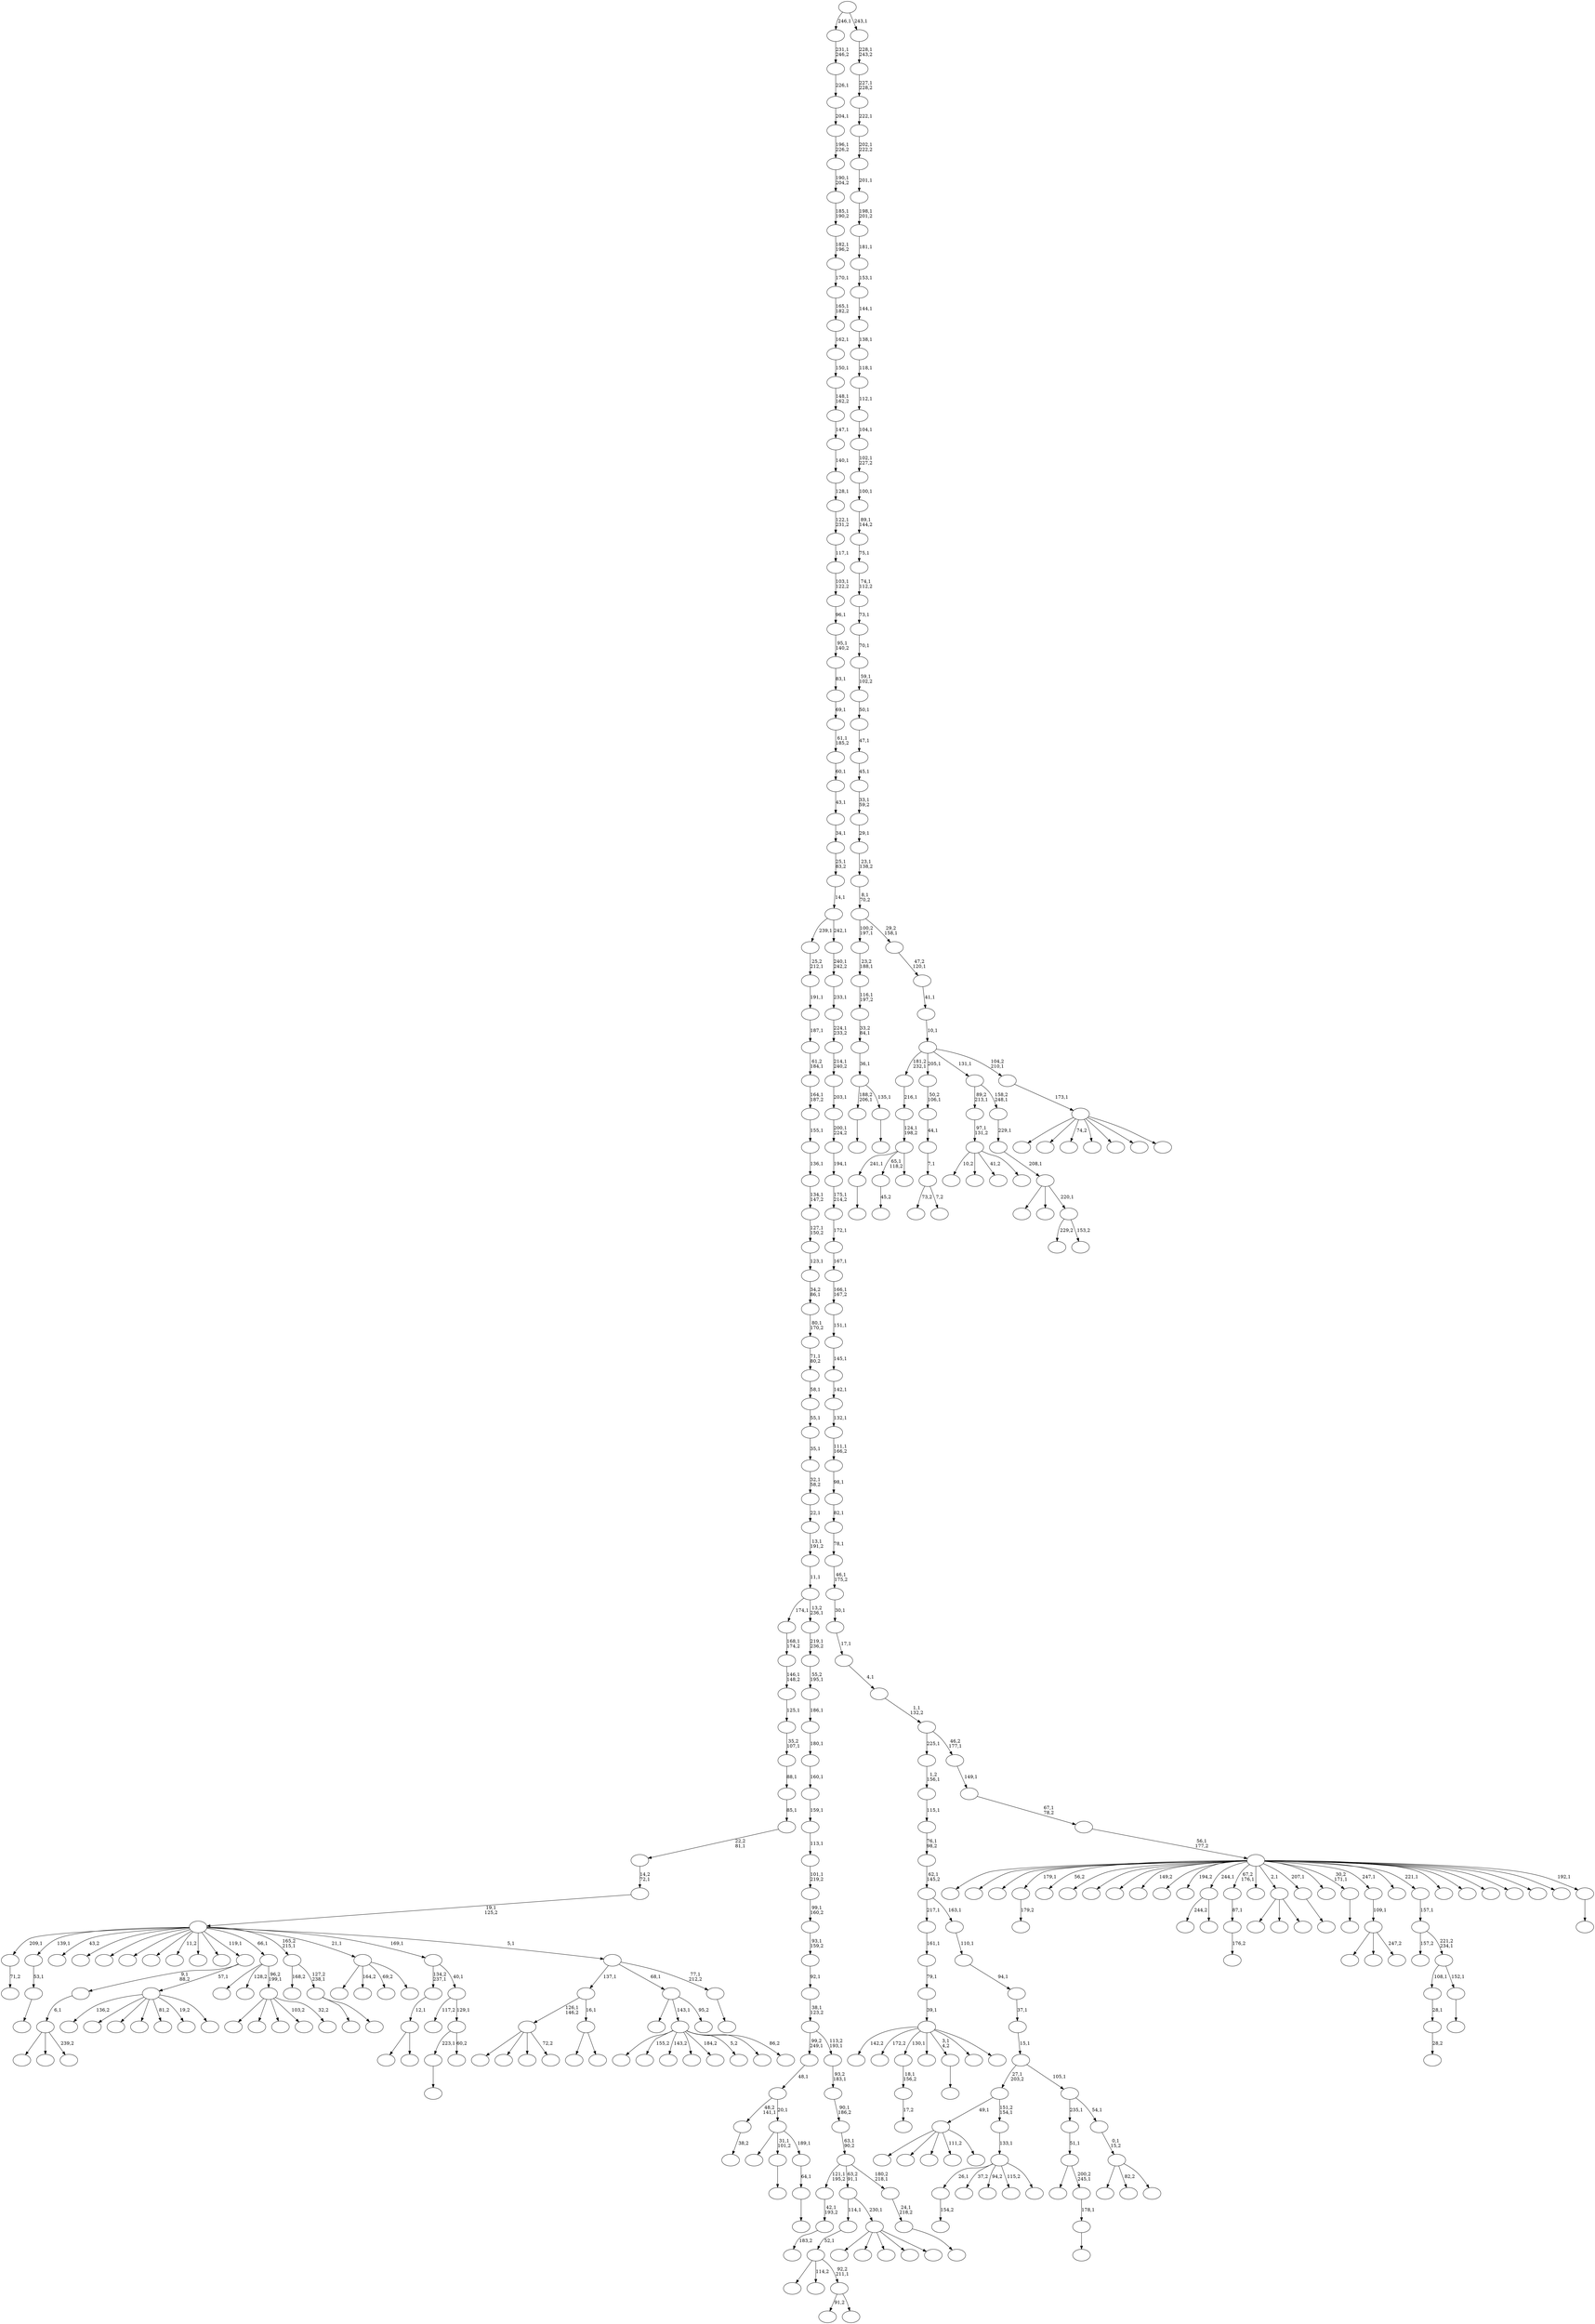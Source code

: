 digraph T {
	400 [label=""]
	399 [label=""]
	398 [label=""]
	397 [label=""]
	396 [label=""]
	395 [label=""]
	394 [label=""]
	393 [label=""]
	392 [label=""]
	391 [label=""]
	390 [label=""]
	389 [label=""]
	388 [label=""]
	387 [label=""]
	386 [label=""]
	385 [label=""]
	384 [label=""]
	383 [label=""]
	382 [label=""]
	381 [label=""]
	380 [label=""]
	379 [label=""]
	378 [label=""]
	377 [label=""]
	376 [label=""]
	375 [label=""]
	374 [label=""]
	373 [label=""]
	372 [label=""]
	371 [label=""]
	370 [label=""]
	369 [label=""]
	368 [label=""]
	367 [label=""]
	366 [label=""]
	365 [label=""]
	364 [label=""]
	363 [label=""]
	362 [label=""]
	361 [label=""]
	360 [label=""]
	359 [label=""]
	358 [label=""]
	357 [label=""]
	356 [label=""]
	355 [label=""]
	354 [label=""]
	353 [label=""]
	352 [label=""]
	351 [label=""]
	350 [label=""]
	349 [label=""]
	348 [label=""]
	347 [label=""]
	346 [label=""]
	345 [label=""]
	344 [label=""]
	343 [label=""]
	342 [label=""]
	341 [label=""]
	340 [label=""]
	339 [label=""]
	338 [label=""]
	337 [label=""]
	336 [label=""]
	335 [label=""]
	334 [label=""]
	333 [label=""]
	332 [label=""]
	331 [label=""]
	330 [label=""]
	329 [label=""]
	328 [label=""]
	327 [label=""]
	326 [label=""]
	325 [label=""]
	324 [label=""]
	323 [label=""]
	322 [label=""]
	321 [label=""]
	320 [label=""]
	319 [label=""]
	318 [label=""]
	317 [label=""]
	316 [label=""]
	315 [label=""]
	314 [label=""]
	313 [label=""]
	312 [label=""]
	311 [label=""]
	310 [label=""]
	309 [label=""]
	308 [label=""]
	307 [label=""]
	306 [label=""]
	305 [label=""]
	304 [label=""]
	303 [label=""]
	302 [label=""]
	301 [label=""]
	300 [label=""]
	299 [label=""]
	298 [label=""]
	297 [label=""]
	296 [label=""]
	295 [label=""]
	294 [label=""]
	293 [label=""]
	292 [label=""]
	291 [label=""]
	290 [label=""]
	289 [label=""]
	288 [label=""]
	287 [label=""]
	286 [label=""]
	285 [label=""]
	284 [label=""]
	283 [label=""]
	282 [label=""]
	281 [label=""]
	280 [label=""]
	279 [label=""]
	278 [label=""]
	277 [label=""]
	276 [label=""]
	275 [label=""]
	274 [label=""]
	273 [label=""]
	272 [label=""]
	271 [label=""]
	270 [label=""]
	269 [label=""]
	268 [label=""]
	267 [label=""]
	266 [label=""]
	265 [label=""]
	264 [label=""]
	263 [label=""]
	262 [label=""]
	261 [label=""]
	260 [label=""]
	259 [label=""]
	258 [label=""]
	257 [label=""]
	256 [label=""]
	255 [label=""]
	254 [label=""]
	253 [label=""]
	252 [label=""]
	251 [label=""]
	250 [label=""]
	249 [label=""]
	248 [label=""]
	247 [label=""]
	246 [label=""]
	245 [label=""]
	244 [label=""]
	243 [label=""]
	242 [label=""]
	241 [label=""]
	240 [label=""]
	239 [label=""]
	238 [label=""]
	237 [label=""]
	236 [label=""]
	235 [label=""]
	234 [label=""]
	233 [label=""]
	232 [label=""]
	231 [label=""]
	230 [label=""]
	229 [label=""]
	228 [label=""]
	227 [label=""]
	226 [label=""]
	225 [label=""]
	224 [label=""]
	223 [label=""]
	222 [label=""]
	221 [label=""]
	220 [label=""]
	219 [label=""]
	218 [label=""]
	217 [label=""]
	216 [label=""]
	215 [label=""]
	214 [label=""]
	213 [label=""]
	212 [label=""]
	211 [label=""]
	210 [label=""]
	209 [label=""]
	208 [label=""]
	207 [label=""]
	206 [label=""]
	205 [label=""]
	204 [label=""]
	203 [label=""]
	202 [label=""]
	201 [label=""]
	200 [label=""]
	199 [label=""]
	198 [label=""]
	197 [label=""]
	196 [label=""]
	195 [label=""]
	194 [label=""]
	193 [label=""]
	192 [label=""]
	191 [label=""]
	190 [label=""]
	189 [label=""]
	188 [label=""]
	187 [label=""]
	186 [label=""]
	185 [label=""]
	184 [label=""]
	183 [label=""]
	182 [label=""]
	181 [label=""]
	180 [label=""]
	179 [label=""]
	178 [label=""]
	177 [label=""]
	176 [label=""]
	175 [label=""]
	174 [label=""]
	173 [label=""]
	172 [label=""]
	171 [label=""]
	170 [label=""]
	169 [label=""]
	168 [label=""]
	167 [label=""]
	166 [label=""]
	165 [label=""]
	164 [label=""]
	163 [label=""]
	162 [label=""]
	161 [label=""]
	160 [label=""]
	159 [label=""]
	158 [label=""]
	157 [label=""]
	156 [label=""]
	155 [label=""]
	154 [label=""]
	153 [label=""]
	152 [label=""]
	151 [label=""]
	150 [label=""]
	149 [label=""]
	148 [label=""]
	147 [label=""]
	146 [label=""]
	145 [label=""]
	144 [label=""]
	143 [label=""]
	142 [label=""]
	141 [label=""]
	140 [label=""]
	139 [label=""]
	138 [label=""]
	137 [label=""]
	136 [label=""]
	135 [label=""]
	134 [label=""]
	133 [label=""]
	132 [label=""]
	131 [label=""]
	130 [label=""]
	129 [label=""]
	128 [label=""]
	127 [label=""]
	126 [label=""]
	125 [label=""]
	124 [label=""]
	123 [label=""]
	122 [label=""]
	121 [label=""]
	120 [label=""]
	119 [label=""]
	118 [label=""]
	117 [label=""]
	116 [label=""]
	115 [label=""]
	114 [label=""]
	113 [label=""]
	112 [label=""]
	111 [label=""]
	110 [label=""]
	109 [label=""]
	108 [label=""]
	107 [label=""]
	106 [label=""]
	105 [label=""]
	104 [label=""]
	103 [label=""]
	102 [label=""]
	101 [label=""]
	100 [label=""]
	99 [label=""]
	98 [label=""]
	97 [label=""]
	96 [label=""]
	95 [label=""]
	94 [label=""]
	93 [label=""]
	92 [label=""]
	91 [label=""]
	90 [label=""]
	89 [label=""]
	88 [label=""]
	87 [label=""]
	86 [label=""]
	85 [label=""]
	84 [label=""]
	83 [label=""]
	82 [label=""]
	81 [label=""]
	80 [label=""]
	79 [label=""]
	78 [label=""]
	77 [label=""]
	76 [label=""]
	75 [label=""]
	74 [label=""]
	73 [label=""]
	72 [label=""]
	71 [label=""]
	70 [label=""]
	69 [label=""]
	68 [label=""]
	67 [label=""]
	66 [label=""]
	65 [label=""]
	64 [label=""]
	63 [label=""]
	62 [label=""]
	61 [label=""]
	60 [label=""]
	59 [label=""]
	58 [label=""]
	57 [label=""]
	56 [label=""]
	55 [label=""]
	54 [label=""]
	53 [label=""]
	52 [label=""]
	51 [label=""]
	50 [label=""]
	49 [label=""]
	48 [label=""]
	47 [label=""]
	46 [label=""]
	45 [label=""]
	44 [label=""]
	43 [label=""]
	42 [label=""]
	41 [label=""]
	40 [label=""]
	39 [label=""]
	38 [label=""]
	37 [label=""]
	36 [label=""]
	35 [label=""]
	34 [label=""]
	33 [label=""]
	32 [label=""]
	31 [label=""]
	30 [label=""]
	29 [label=""]
	28 [label=""]
	27 [label=""]
	26 [label=""]
	25 [label=""]
	24 [label=""]
	23 [label=""]
	22 [label=""]
	21 [label=""]
	20 [label=""]
	19 [label=""]
	18 [label=""]
	17 [label=""]
	16 [label=""]
	15 [label=""]
	14 [label=""]
	13 [label=""]
	12 [label=""]
	11 [label=""]
	10 [label=""]
	9 [label=""]
	8 [label=""]
	7 [label=""]
	6 [label=""]
	5 [label=""]
	4 [label=""]
	3 [label=""]
	2 [label=""]
	1 [label=""]
	0 [label=""]
	390 -> 391 [label="179,2"]
	385 -> 386 [label=""]
	374 -> 375 [label="71,2"]
	372 -> 373 [label=""]
	371 -> 372 [label="53,1"]
	369 -> 370 [label="28,2"]
	368 -> 369 [label="28,1"]
	366 -> 367 [label="154,2"]
	361 -> 362 [label="17,2"]
	360 -> 361 [label="18,1\n156,2"]
	341 -> 342 [label=""]
	333 -> 334 [label="38,2"]
	327 -> 358 [label=""]
	327 -> 354 [label=""]
	327 -> 336 [label=""]
	327 -> 328 [label="72,2"]
	323 -> 365 [label="244,2"]
	323 -> 324 [label=""]
	319 -> 320 [label="45,2"]
	314 -> 315 [label="176,2"]
	313 -> 314 [label="87,1"]
	309 -> 310 [label=""]
	307 -> 308 [label=""]
	301 -> 302 [label=""]
	299 -> 385 [label="241,1"]
	299 -> 319 [label="65,1\n118,2"]
	299 -> 300 [label=""]
	298 -> 299 [label="124,1\n198,2"]
	297 -> 298 [label="216,1"]
	293 -> 349 [label="73,2"]
	293 -> 294 [label="7,2"]
	292 -> 293 [label="7,1"]
	291 -> 292 [label="44,1"]
	290 -> 291 [label="50,2\n106,1"]
	285 -> 318 [label=""]
	285 -> 316 [label=""]
	285 -> 286 [label=""]
	283 -> 284 [label="183,2"]
	282 -> 283 [label="42,1\n193,2"]
	280 -> 389 [label=""]
	280 -> 281 [label=""]
	279 -> 327 [label="126,1\n146,2"]
	279 -> 280 [label="16,1"]
	272 -> 273 [label=""]
	268 -> 388 [label="10,2"]
	268 -> 304 [label=""]
	268 -> 271 [label="41,2"]
	268 -> 269 [label=""]
	267 -> 268 [label="97,1\n131,2"]
	262 -> 263 [label=""]
	259 -> 303 [label="229,2"]
	259 -> 260 [label="153,2"]
	258 -> 347 [label=""]
	258 -> 322 [label=""]
	258 -> 259 [label="220,1"]
	257 -> 258 [label="208,1"]
	256 -> 257 [label="229,1"]
	255 -> 267 [label="89,2\n213,1"]
	255 -> 256 [label="158,2\n248,1"]
	252 -> 253 [label=""]
	251 -> 252 [label="64,1"]
	250 -> 364 [label=""]
	250 -> 341 [label="31,1\n101,2"]
	250 -> 251 [label="189,1"]
	249 -> 333 [label="48,2\n141,1"]
	249 -> 250 [label="20,1"]
	248 -> 249 [label="48,1"]
	246 -> 393 [label=""]
	246 -> 376 [label=""]
	246 -> 247 [label="239,2"]
	245 -> 246 [label="6,1"]
	242 -> 382 [label=""]
	242 -> 289 [label=""]
	242 -> 243 [label="247,2"]
	241 -> 242 [label="109,1"]
	237 -> 343 [label="91,2"]
	237 -> 238 [label=""]
	236 -> 355 [label=""]
	236 -> 312 [label="114,2"]
	236 -> 237 [label="92,2\n211,1"]
	235 -> 236 [label="52,1"]
	232 -> 317 [label=""]
	232 -> 233 [label=""]
	231 -> 232 [label="12,1"]
	229 -> 230 [label=""]
	228 -> 368 [label="108,1"]
	228 -> 229 [label="152,1"]
	227 -> 325 [label="157,2"]
	227 -> 228 [label="221,2\n234,1"]
	226 -> 227 [label="157,1"]
	220 -> 397 [label="142,2"]
	220 -> 381 [label="172,2"]
	220 -> 360 [label="130,1"]
	220 -> 357 [label=""]
	220 -> 301 [label="3,1\n4,2"]
	220 -> 277 [label=""]
	220 -> 221 [label=""]
	219 -> 220 [label="39,1"]
	218 -> 219 [label="79,1"]
	217 -> 218 [label="161,1"]
	208 -> 398 [label=""]
	208 -> 394 [label=""]
	208 -> 321 [label=""]
	208 -> 287 [label="111,2"]
	208 -> 209 [label=""]
	204 -> 205 [label=""]
	203 -> 204 [label="178,1"]
	202 -> 329 [label=""]
	202 -> 203 [label="200,2\n245,1"]
	201 -> 202 [label="51,1"]
	199 -> 379 [label="136,2"]
	199 -> 377 [label=""]
	199 -> 330 [label=""]
	199 -> 326 [label=""]
	199 -> 274 [label="81,2"]
	199 -> 212 [label="19,2"]
	199 -> 200 [label=""]
	198 -> 245 [label="9,1\n88,2"]
	198 -> 199 [label="57,1"]
	194 -> 380 [label=""]
	194 -> 340 [label=""]
	194 -> 339 [label=""]
	194 -> 266 [label="103,2"]
	194 -> 195 [label="32,2"]
	193 -> 331 [label=""]
	193 -> 288 [label="128,2"]
	193 -> 194 [label="96,2\n199,1"]
	191 -> 206 [label=""]
	191 -> 192 [label=""]
	190 -> 335 [label="168,2"]
	190 -> 191 [label="127,2\n238,1"]
	188 -> 396 [label=""]
	188 -> 363 [label="155,2"]
	188 -> 345 [label="143,2"]
	188 -> 295 [label=""]
	188 -> 278 [label="184,2"]
	188 -> 265 [label="5,2"]
	188 -> 214 [label=""]
	188 -> 189 [label="86,2"]
	186 -> 366 [label="26,1"]
	186 -> 353 [label="37,2"]
	186 -> 337 [label="94,2"]
	186 -> 240 [label="115,2"]
	186 -> 187 [label=""]
	185 -> 186 [label="133,1"]
	184 -> 208 [label="49,1"]
	184 -> 185 [label="151,2\n154,1"]
	182 -> 348 [label=""]
	182 -> 311 [label="164,2"]
	182 -> 305 [label="69,2"]
	182 -> 183 [label=""]
	180 -> 344 [label=""]
	180 -> 213 [label="82,2"]
	180 -> 181 [label=""]
	179 -> 180 [label="0,1\n15,2"]
	178 -> 201 [label="235,1"]
	178 -> 179 [label="54,1"]
	177 -> 184 [label="27,1\n203,2"]
	177 -> 178 [label="105,1"]
	176 -> 177 [label="15,1"]
	175 -> 176 [label="37,1"]
	174 -> 175 [label="94,1"]
	173 -> 174 [label="110,1"]
	172 -> 217 [label="217,1"]
	172 -> 173 [label="163,1"]
	171 -> 172 [label="62,1\n145,2"]
	170 -> 171 [label="76,1\n98,2"]
	169 -> 170 [label="115,1"]
	168 -> 169 [label="1,2\n156,1"]
	166 -> 207 [label=""]
	166 -> 188 [label="143,1"]
	166 -> 167 [label="95,2"]
	164 -> 392 [label=""]
	164 -> 338 [label=""]
	164 -> 234 [label=""]
	164 -> 225 [label=""]
	164 -> 165 [label=""]
	163 -> 235 [label="114,1"]
	163 -> 164 [label="230,1"]
	161 -> 307 [label="223,1"]
	161 -> 162 [label="60,2"]
	160 -> 270 [label="117,2"]
	160 -> 161 [label="129,1"]
	159 -> 231 [label="134,2\n237,1"]
	159 -> 160 [label="40,1"]
	157 -> 158 [label=""]
	156 -> 279 [label="137,1"]
	156 -> 166 [label="68,1"]
	156 -> 157 [label="77,1\n212,2"]
	155 -> 374 [label="209,1"]
	155 -> 371 [label="139,1"]
	155 -> 352 [label="43,2"]
	155 -> 350 [label=""]
	155 -> 296 [label=""]
	155 -> 275 [label=""]
	155 -> 254 [label=""]
	155 -> 244 [label="11,2"]
	155 -> 222 [label=""]
	155 -> 210 [label=""]
	155 -> 198 [label="119,1"]
	155 -> 193 [label="66,1"]
	155 -> 190 [label="165,2\n215,1"]
	155 -> 182 [label="21,1"]
	155 -> 159 [label="169,1"]
	155 -> 156 [label="5,1"]
	154 -> 155 [label="19,1\n125,2"]
	153 -> 154 [label="14,2\n72,1"]
	152 -> 153 [label="22,2\n81,1"]
	151 -> 152 [label="85,1"]
	150 -> 151 [label="88,1"]
	149 -> 150 [label="35,2\n107,1"]
	148 -> 149 [label="125,1"]
	147 -> 148 [label="146,1\n148,2"]
	146 -> 147 [label="168,1\n174,2"]
	144 -> 145 [label=""]
	143 -> 144 [label="24,1\n218,2"]
	142 -> 282 [label="121,1\n195,2"]
	142 -> 163 [label="63,2\n91,1"]
	142 -> 143 [label="180,2\n218,1"]
	141 -> 142 [label="63,1\n90,2"]
	140 -> 141 [label="90,1\n186,2"]
	139 -> 140 [label="93,2\n183,1"]
	138 -> 248 [label="99,2\n249,1"]
	138 -> 139 [label="113,2\n193,1"]
	137 -> 138 [label="38,1\n123,2"]
	136 -> 137 [label="92,1"]
	135 -> 136 [label="93,1\n159,2"]
	134 -> 135 [label="99,1\n160,2"]
	133 -> 134 [label="101,1\n219,2"]
	132 -> 133 [label="113,1"]
	131 -> 132 [label="159,1"]
	130 -> 131 [label="160,1"]
	129 -> 130 [label="180,1"]
	128 -> 129 [label="186,1"]
	127 -> 128 [label="55,2\n195,1"]
	126 -> 127 [label="219,1\n236,2"]
	125 -> 146 [label="174,1"]
	125 -> 126 [label="13,2\n236,1"]
	124 -> 125 [label="11,1"]
	123 -> 124 [label="13,1\n191,2"]
	122 -> 123 [label="22,1"]
	121 -> 122 [label="32,1\n58,2"]
	120 -> 121 [label="35,1"]
	119 -> 120 [label="55,1"]
	118 -> 119 [label="58,1"]
	117 -> 118 [label="71,1\n80,2"]
	116 -> 117 [label="80,1\n170,2"]
	115 -> 116 [label="34,2\n86,1"]
	114 -> 115 [label="123,1"]
	113 -> 114 [label="127,1\n150,2"]
	112 -> 113 [label="134,1\n147,2"]
	111 -> 112 [label="136,1"]
	110 -> 111 [label="155,1"]
	109 -> 110 [label="164,1\n187,2"]
	108 -> 109 [label="61,2\n184,1"]
	107 -> 108 [label="187,1"]
	106 -> 107 [label="191,1"]
	105 -> 106 [label="25,2\n212,1"]
	102 -> 103 [label=""]
	101 -> 309 [label="188,2\n206,1"]
	101 -> 102 [label="135,1"]
	100 -> 101 [label="36,1"]
	99 -> 100 [label="33,2\n84,1"]
	98 -> 99 [label="116,1\n197,2"]
	97 -> 98 [label="23,2\n188,1"]
	95 -> 96 [label=""]
	94 -> 400 [label=""]
	94 -> 399 [label=""]
	94 -> 395 [label=""]
	94 -> 390 [label="179,1"]
	94 -> 384 [label="56,2"]
	94 -> 383 [label=""]
	94 -> 378 [label=""]
	94 -> 359 [label=""]
	94 -> 356 [label="149,2"]
	94 -> 346 [label=""]
	94 -> 332 [label="194,2"]
	94 -> 323 [label="244,1"]
	94 -> 313 [label="67,2\n176,1"]
	94 -> 306 [label=""]
	94 -> 285 [label="2,1"]
	94 -> 272 [label="207,1"]
	94 -> 264 [label=""]
	94 -> 262 [label="30,2\n171,1"]
	94 -> 241 [label="247,1"]
	94 -> 239 [label=""]
	94 -> 226 [label="221,1"]
	94 -> 224 [label=""]
	94 -> 216 [label=""]
	94 -> 215 [label=""]
	94 -> 197 [label=""]
	94 -> 196 [label=""]
	94 -> 104 [label=""]
	94 -> 95 [label="192,1"]
	93 -> 94 [label="56,1\n177,2"]
	92 -> 93 [label="67,1\n78,2"]
	91 -> 92 [label="149,1"]
	90 -> 168 [label="225,1"]
	90 -> 91 [label="46,2\n177,1"]
	89 -> 90 [label="1,1\n132,2"]
	88 -> 89 [label="4,1"]
	87 -> 88 [label="17,1"]
	86 -> 87 [label="30,1"]
	85 -> 86 [label="46,1\n175,2"]
	84 -> 85 [label="78,1"]
	83 -> 84 [label="82,1"]
	82 -> 83 [label="98,1"]
	81 -> 82 [label="111,1\n166,2"]
	80 -> 81 [label="132,1"]
	79 -> 80 [label="142,1"]
	78 -> 79 [label="145,1"]
	77 -> 78 [label="151,1"]
	76 -> 77 [label="166,1\n167,2"]
	75 -> 76 [label="167,1"]
	74 -> 75 [label="172,1"]
	73 -> 74 [label="175,1\n214,2"]
	72 -> 73 [label="194,1"]
	71 -> 72 [label="200,1\n224,2"]
	70 -> 71 [label="203,1"]
	69 -> 70 [label="214,1\n240,2"]
	68 -> 69 [label="224,1\n233,2"]
	67 -> 68 [label="233,1"]
	66 -> 67 [label="240,1\n242,2"]
	65 -> 105 [label="239,1"]
	65 -> 66 [label="242,1"]
	64 -> 65 [label="14,1"]
	63 -> 64 [label="25,1\n83,2"]
	62 -> 63 [label="34,1"]
	61 -> 62 [label="43,1"]
	60 -> 61 [label="60,1"]
	59 -> 60 [label="61,1\n185,2"]
	58 -> 59 [label="69,1"]
	57 -> 58 [label="83,1"]
	56 -> 57 [label="95,1\n140,2"]
	55 -> 56 [label="96,1"]
	54 -> 55 [label="103,1\n122,2"]
	53 -> 54 [label="117,1"]
	52 -> 53 [label="122,1\n231,2"]
	51 -> 52 [label="128,1"]
	50 -> 51 [label="140,1"]
	49 -> 50 [label="147,1"]
	48 -> 49 [label="148,1\n162,2"]
	47 -> 48 [label="150,1"]
	46 -> 47 [label="162,1"]
	45 -> 46 [label="165,1\n182,2"]
	44 -> 45 [label="170,1"]
	43 -> 44 [label="182,1\n196,2"]
	42 -> 43 [label="185,1\n190,2"]
	41 -> 42 [label="190,1\n204,2"]
	40 -> 41 [label="196,1\n226,2"]
	39 -> 40 [label="204,1"]
	38 -> 39 [label="226,1"]
	37 -> 38 [label="231,1\n246,2"]
	35 -> 387 [label=""]
	35 -> 351 [label=""]
	35 -> 276 [label="74,2"]
	35 -> 261 [label=""]
	35 -> 223 [label=""]
	35 -> 211 [label=""]
	35 -> 36 [label=""]
	34 -> 35 [label="173,1"]
	33 -> 297 [label="181,2\n232,1"]
	33 -> 290 [label="205,1"]
	33 -> 255 [label="131,1"]
	33 -> 34 [label="104,2\n210,1"]
	32 -> 33 [label="10,1"]
	31 -> 32 [label="41,1"]
	30 -> 31 [label="47,2\n120,1"]
	29 -> 97 [label="100,2\n197,1"]
	29 -> 30 [label="29,2\n158,1"]
	28 -> 29 [label="8,1\n70,2"]
	27 -> 28 [label="23,1\n138,2"]
	26 -> 27 [label="29,1"]
	25 -> 26 [label="33,1\n59,2"]
	24 -> 25 [label="45,1"]
	23 -> 24 [label="47,1"]
	22 -> 23 [label="50,1"]
	21 -> 22 [label="59,1\n102,2"]
	20 -> 21 [label="70,1"]
	19 -> 20 [label="73,1"]
	18 -> 19 [label="74,1\n112,2"]
	17 -> 18 [label="75,1"]
	16 -> 17 [label="89,1\n144,2"]
	15 -> 16 [label="100,1"]
	14 -> 15 [label="102,1\n227,2"]
	13 -> 14 [label="104,1"]
	12 -> 13 [label="112,1"]
	11 -> 12 [label="118,1"]
	10 -> 11 [label="138,1"]
	9 -> 10 [label="144,1"]
	8 -> 9 [label="153,1"]
	7 -> 8 [label="181,1"]
	6 -> 7 [label="198,1\n201,2"]
	5 -> 6 [label="201,1"]
	4 -> 5 [label="202,1\n222,2"]
	3 -> 4 [label="222,1"]
	2 -> 3 [label="227,1\n228,2"]
	1 -> 2 [label="228,1\n243,2"]
	0 -> 37 [label="246,1"]
	0 -> 1 [label="243,1"]
}
